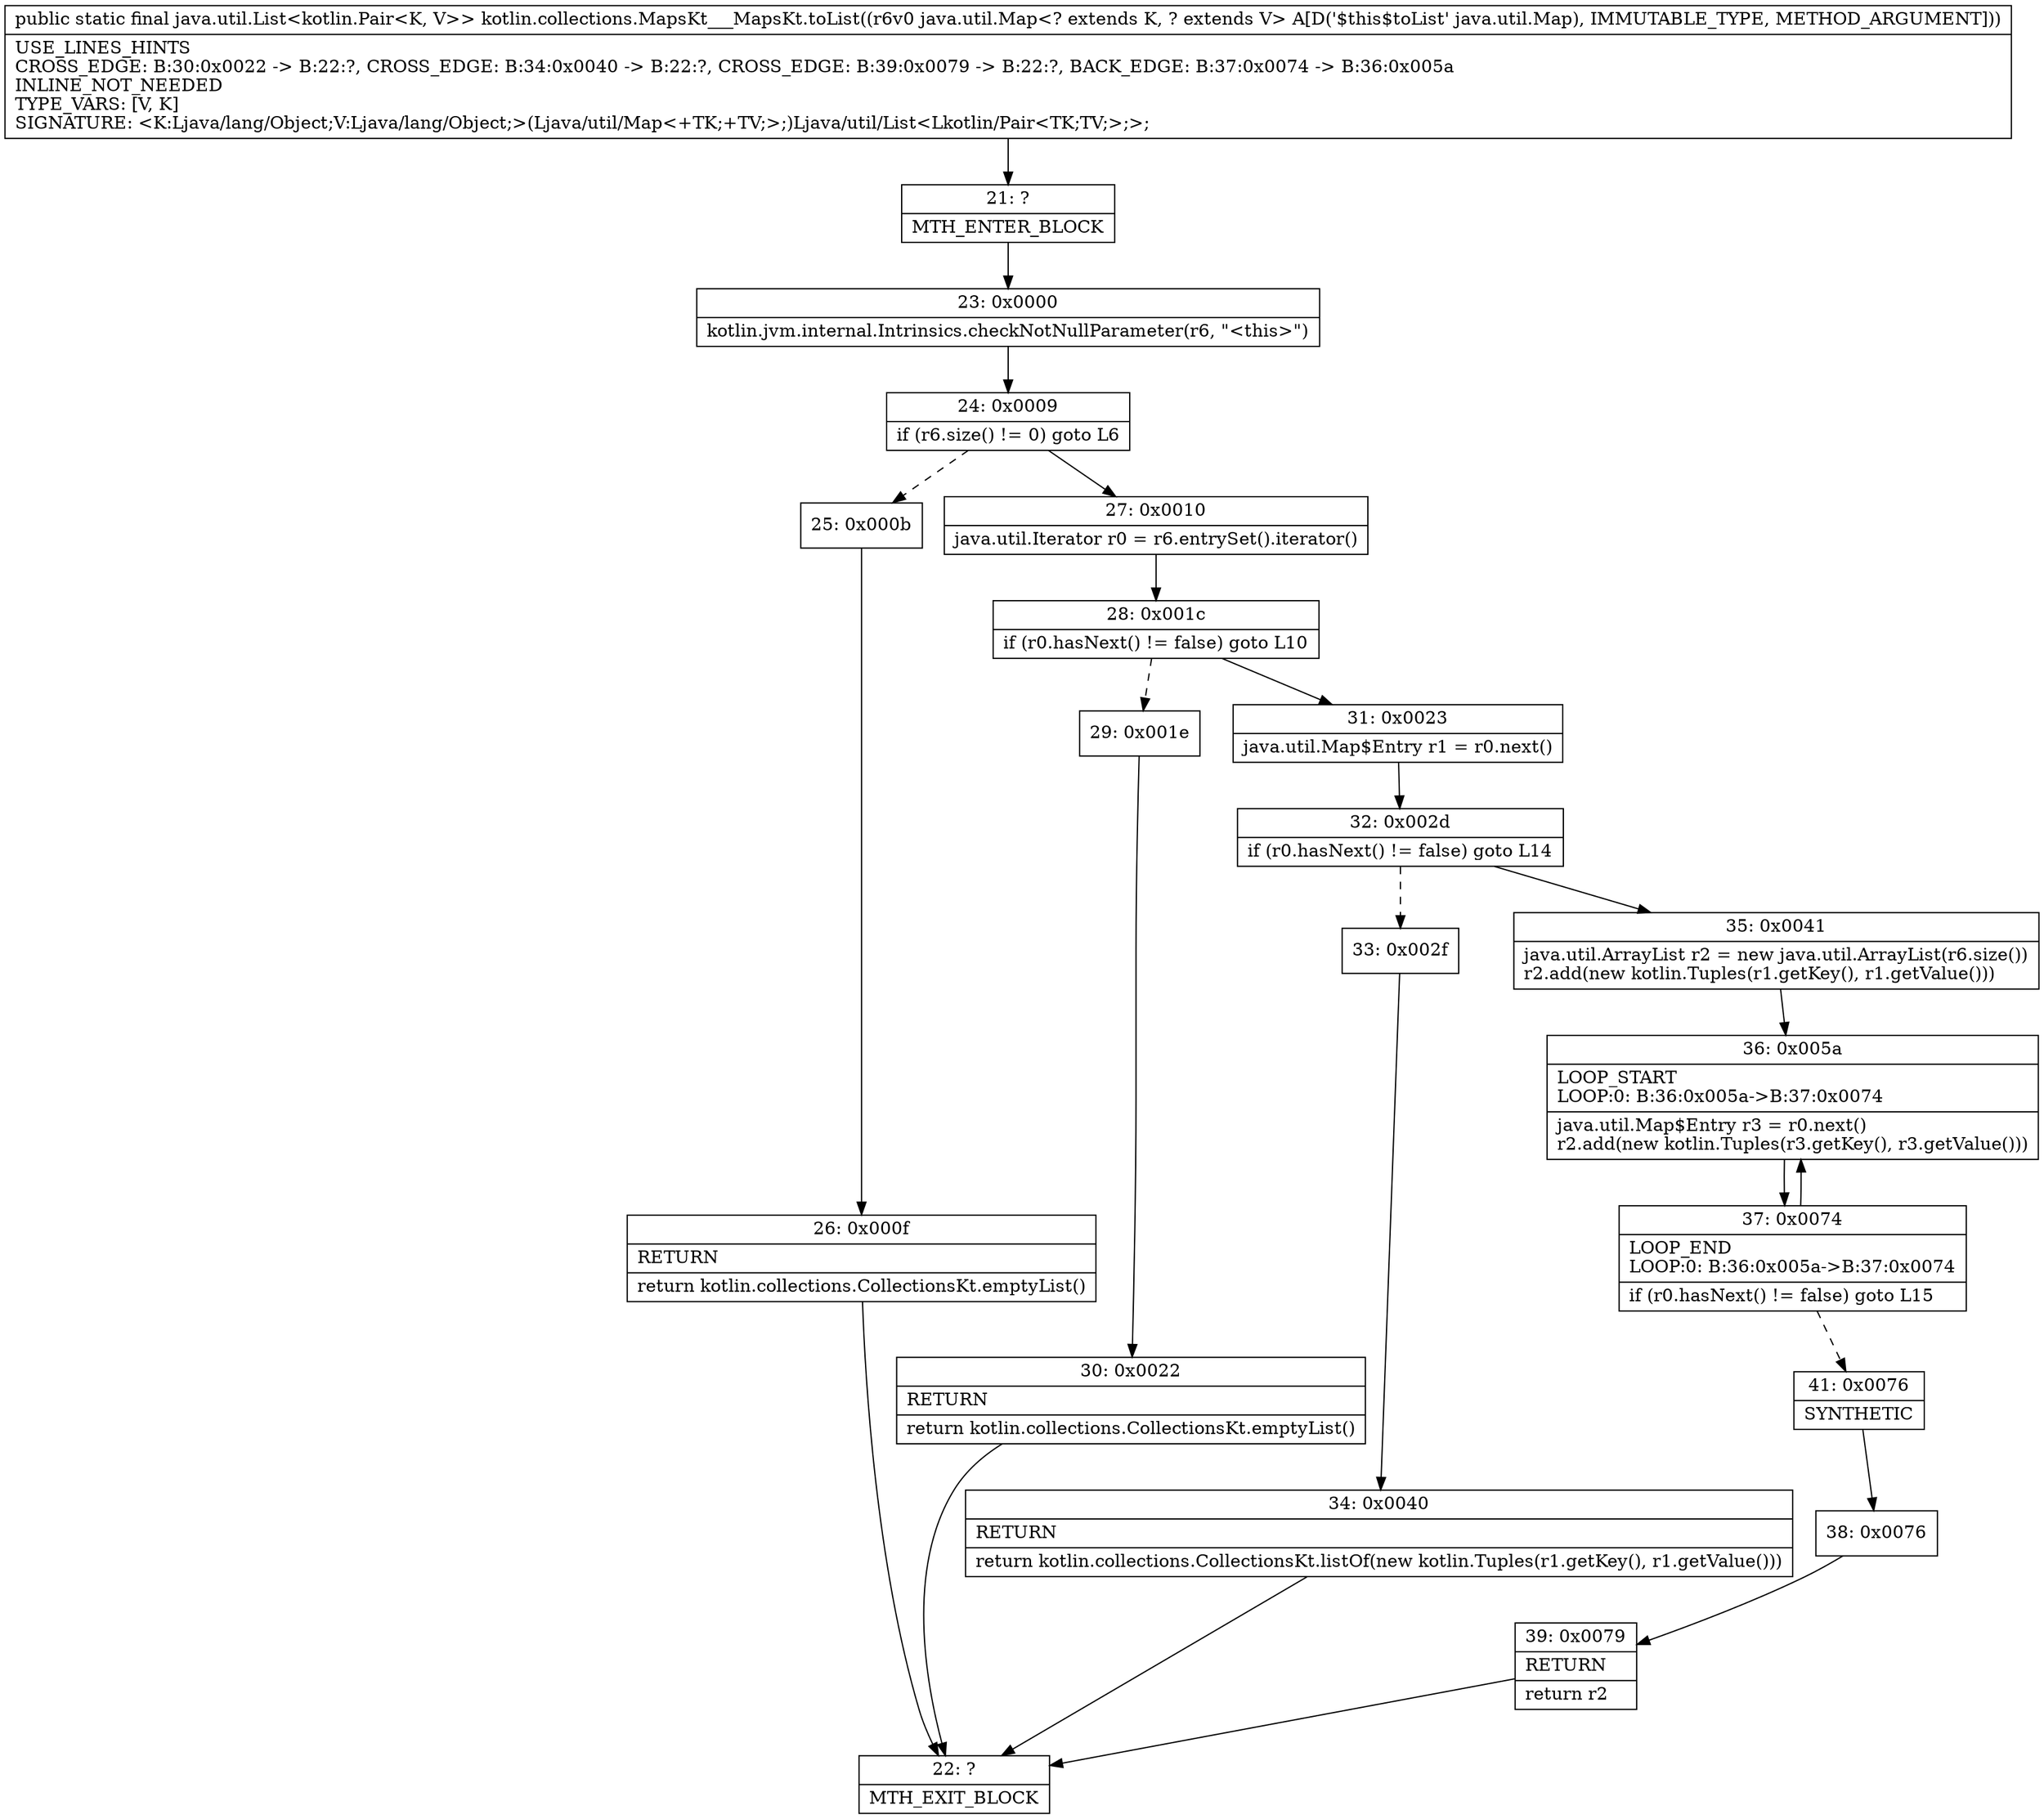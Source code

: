 digraph "CFG forkotlin.collections.MapsKt___MapsKt.toList(Ljava\/util\/Map;)Ljava\/util\/List;" {
Node_21 [shape=record,label="{21\:\ ?|MTH_ENTER_BLOCK\l}"];
Node_23 [shape=record,label="{23\:\ 0x0000|kotlin.jvm.internal.Intrinsics.checkNotNullParameter(r6, \"\<this\>\")\l}"];
Node_24 [shape=record,label="{24\:\ 0x0009|if (r6.size() != 0) goto L6\l}"];
Node_25 [shape=record,label="{25\:\ 0x000b}"];
Node_26 [shape=record,label="{26\:\ 0x000f|RETURN\l|return kotlin.collections.CollectionsKt.emptyList()\l}"];
Node_22 [shape=record,label="{22\:\ ?|MTH_EXIT_BLOCK\l}"];
Node_27 [shape=record,label="{27\:\ 0x0010|java.util.Iterator r0 = r6.entrySet().iterator()\l}"];
Node_28 [shape=record,label="{28\:\ 0x001c|if (r0.hasNext() != false) goto L10\l}"];
Node_29 [shape=record,label="{29\:\ 0x001e}"];
Node_30 [shape=record,label="{30\:\ 0x0022|RETURN\l|return kotlin.collections.CollectionsKt.emptyList()\l}"];
Node_31 [shape=record,label="{31\:\ 0x0023|java.util.Map$Entry r1 = r0.next()\l}"];
Node_32 [shape=record,label="{32\:\ 0x002d|if (r0.hasNext() != false) goto L14\l}"];
Node_33 [shape=record,label="{33\:\ 0x002f}"];
Node_34 [shape=record,label="{34\:\ 0x0040|RETURN\l|return kotlin.collections.CollectionsKt.listOf(new kotlin.Tuples(r1.getKey(), r1.getValue()))\l}"];
Node_35 [shape=record,label="{35\:\ 0x0041|java.util.ArrayList r2 = new java.util.ArrayList(r6.size())\lr2.add(new kotlin.Tuples(r1.getKey(), r1.getValue()))\l}"];
Node_36 [shape=record,label="{36\:\ 0x005a|LOOP_START\lLOOP:0: B:36:0x005a\-\>B:37:0x0074\l|java.util.Map$Entry r3 = r0.next()\lr2.add(new kotlin.Tuples(r3.getKey(), r3.getValue()))\l}"];
Node_37 [shape=record,label="{37\:\ 0x0074|LOOP_END\lLOOP:0: B:36:0x005a\-\>B:37:0x0074\l|if (r0.hasNext() != false) goto L15\l}"];
Node_41 [shape=record,label="{41\:\ 0x0076|SYNTHETIC\l}"];
Node_38 [shape=record,label="{38\:\ 0x0076}"];
Node_39 [shape=record,label="{39\:\ 0x0079|RETURN\l|return r2\l}"];
MethodNode[shape=record,label="{public static final java.util.List\<kotlin.Pair\<K, V\>\> kotlin.collections.MapsKt___MapsKt.toList((r6v0 java.util.Map\<? extends K, ? extends V\> A[D('$this$toList' java.util.Map), IMMUTABLE_TYPE, METHOD_ARGUMENT]))  | USE_LINES_HINTS\lCROSS_EDGE: B:30:0x0022 \-\> B:22:?, CROSS_EDGE: B:34:0x0040 \-\> B:22:?, CROSS_EDGE: B:39:0x0079 \-\> B:22:?, BACK_EDGE: B:37:0x0074 \-\> B:36:0x005a\lINLINE_NOT_NEEDED\lTYPE_VARS: [V, K]\lSIGNATURE: \<K:Ljava\/lang\/Object;V:Ljava\/lang\/Object;\>(Ljava\/util\/Map\<+TK;+TV;\>;)Ljava\/util\/List\<Lkotlin\/Pair\<TK;TV;\>;\>;\l}"];
MethodNode -> Node_21;Node_21 -> Node_23;
Node_23 -> Node_24;
Node_24 -> Node_25[style=dashed];
Node_24 -> Node_27;
Node_25 -> Node_26;
Node_26 -> Node_22;
Node_27 -> Node_28;
Node_28 -> Node_29[style=dashed];
Node_28 -> Node_31;
Node_29 -> Node_30;
Node_30 -> Node_22;
Node_31 -> Node_32;
Node_32 -> Node_33[style=dashed];
Node_32 -> Node_35;
Node_33 -> Node_34;
Node_34 -> Node_22;
Node_35 -> Node_36;
Node_36 -> Node_37;
Node_37 -> Node_36;
Node_37 -> Node_41[style=dashed];
Node_41 -> Node_38;
Node_38 -> Node_39;
Node_39 -> Node_22;
}


